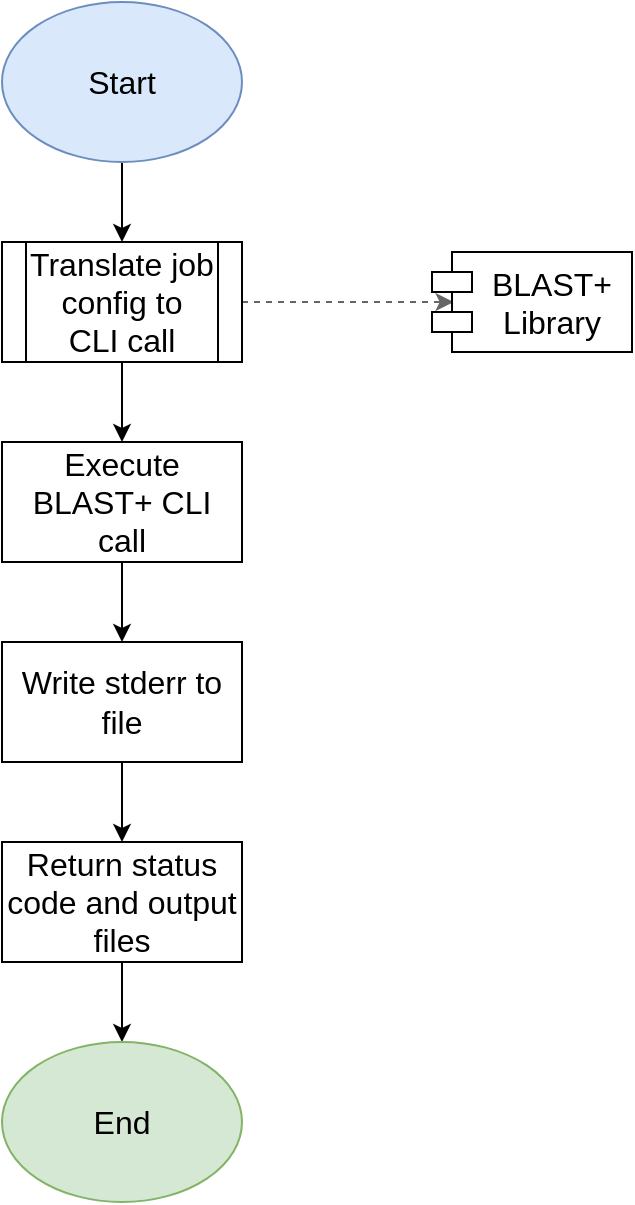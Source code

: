 <mxfile version="20.6.0" type="device"><diagram id="pf1qxvEZwqoFeOd9LM77" name="Page-1"><mxGraphModel dx="2785" dy="1512" grid="1" gridSize="10" guides="1" tooltips="1" connect="1" arrows="1" fold="1" page="1" pageScale="1" pageWidth="850" pageHeight="1100" math="0" shadow="0"><root><mxCell id="0"/><mxCell id="1" parent="0"/><mxCell id="y8hjebtB08pVTl9cDvQ_-11" style="edgeStyle=orthogonalEdgeStyle;rounded=0;orthogonalLoop=1;jettySize=auto;html=1;exitX=0.5;exitY=1;exitDx=0;exitDy=0;entryX=0.5;entryY=0;entryDx=0;entryDy=0;fontSize=16;" edge="1" parent="1" source="y8hjebtB08pVTl9cDvQ_-1" target="y8hjebtB08pVTl9cDvQ_-4"><mxGeometry relative="1" as="geometry"/></mxCell><mxCell id="y8hjebtB08pVTl9cDvQ_-1" value="Start" style="ellipse;whiteSpace=wrap;html=1;fontSize=16;fillColor=#dae8fc;strokeColor=#6c8ebf;" vertex="1" parent="1"><mxGeometry width="120" height="80" as="geometry"/></mxCell><mxCell id="y8hjebtB08pVTl9cDvQ_-12" style="edgeStyle=orthogonalEdgeStyle;rounded=0;orthogonalLoop=1;jettySize=auto;html=1;exitX=0.5;exitY=1;exitDx=0;exitDy=0;entryX=0.5;entryY=0;entryDx=0;entryDy=0;fontSize=16;" edge="1" parent="1" source="y8hjebtB08pVTl9cDvQ_-4" target="y8hjebtB08pVTl9cDvQ_-7"><mxGeometry relative="1" as="geometry"/></mxCell><mxCell id="y8hjebtB08pVTl9cDvQ_-16" style="edgeStyle=orthogonalEdgeStyle;rounded=0;orthogonalLoop=1;jettySize=auto;html=1;exitX=1;exitY=0.5;exitDx=0;exitDy=0;entryX=0.108;entryY=0.5;entryDx=0;entryDy=0;entryPerimeter=0;fontSize=16;strokeColor=#666666;dashed=1;" edge="1" parent="1" source="y8hjebtB08pVTl9cDvQ_-4" target="y8hjebtB08pVTl9cDvQ_-6"><mxGeometry relative="1" as="geometry"/></mxCell><mxCell id="y8hjebtB08pVTl9cDvQ_-4" value="Translate job config to&lt;br&gt;CLI call" style="shape=process;whiteSpace=wrap;html=1;backgroundOutline=1;fontSize=16;" vertex="1" parent="1"><mxGeometry y="120" width="120" height="60" as="geometry"/></mxCell><mxCell id="y8hjebtB08pVTl9cDvQ_-6" value="BLAST+&#10;Library" style="shape=module;align=left;spacingLeft=20;align=center;verticalAlign=top;fontSize=16;" vertex="1" parent="1"><mxGeometry x="215" y="125" width="100" height="50" as="geometry"/></mxCell><mxCell id="y8hjebtB08pVTl9cDvQ_-13" style="edgeStyle=orthogonalEdgeStyle;rounded=0;orthogonalLoop=1;jettySize=auto;html=1;exitX=0.5;exitY=1;exitDx=0;exitDy=0;entryX=0.5;entryY=0;entryDx=0;entryDy=0;fontSize=16;" edge="1" parent="1" source="y8hjebtB08pVTl9cDvQ_-7" target="y8hjebtB08pVTl9cDvQ_-8"><mxGeometry relative="1" as="geometry"/></mxCell><mxCell id="y8hjebtB08pVTl9cDvQ_-7" value="Execute BLAST+ CLI&lt;br&gt;call" style="rounded=0;whiteSpace=wrap;html=1;fontSize=16;" vertex="1" parent="1"><mxGeometry y="220" width="120" height="60" as="geometry"/></mxCell><mxCell id="y8hjebtB08pVTl9cDvQ_-14" style="edgeStyle=orthogonalEdgeStyle;rounded=0;orthogonalLoop=1;jettySize=auto;html=1;exitX=0.5;exitY=1;exitDx=0;exitDy=0;entryX=0.5;entryY=0;entryDx=0;entryDy=0;fontSize=16;" edge="1" parent="1" source="y8hjebtB08pVTl9cDvQ_-8" target="y8hjebtB08pVTl9cDvQ_-9"><mxGeometry relative="1" as="geometry"/></mxCell><mxCell id="y8hjebtB08pVTl9cDvQ_-8" value="Write stderr to file" style="rounded=0;whiteSpace=wrap;html=1;fontSize=16;" vertex="1" parent="1"><mxGeometry y="320" width="120" height="60" as="geometry"/></mxCell><mxCell id="y8hjebtB08pVTl9cDvQ_-15" style="edgeStyle=orthogonalEdgeStyle;rounded=0;orthogonalLoop=1;jettySize=auto;html=1;exitX=0.5;exitY=1;exitDx=0;exitDy=0;entryX=0.5;entryY=0;entryDx=0;entryDy=0;fontSize=16;" edge="1" parent="1" source="y8hjebtB08pVTl9cDvQ_-9" target="y8hjebtB08pVTl9cDvQ_-10"><mxGeometry relative="1" as="geometry"/></mxCell><mxCell id="y8hjebtB08pVTl9cDvQ_-9" value="Return status code and output files" style="rounded=0;whiteSpace=wrap;html=1;fontSize=16;" vertex="1" parent="1"><mxGeometry y="420" width="120" height="60" as="geometry"/></mxCell><mxCell id="y8hjebtB08pVTl9cDvQ_-10" value="End" style="ellipse;whiteSpace=wrap;html=1;fontSize=16;fillColor=#d5e8d4;strokeColor=#82b366;" vertex="1" parent="1"><mxGeometry y="520" width="120" height="80" as="geometry"/></mxCell></root></mxGraphModel></diagram></mxfile>